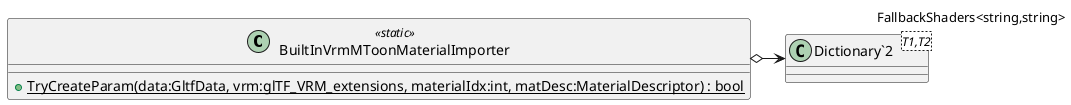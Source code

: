 @startuml
class BuiltInVrmMToonMaterialImporter <<static>> {
    + {static} TryCreateParam(data:GltfData, vrm:glTF_VRM_extensions, materialIdx:int, matDesc:MaterialDescriptor) : bool
}
class "Dictionary`2"<T1,T2> {
}
BuiltInVrmMToonMaterialImporter o-> "FallbackShaders<string,string>" "Dictionary`2"
@enduml
